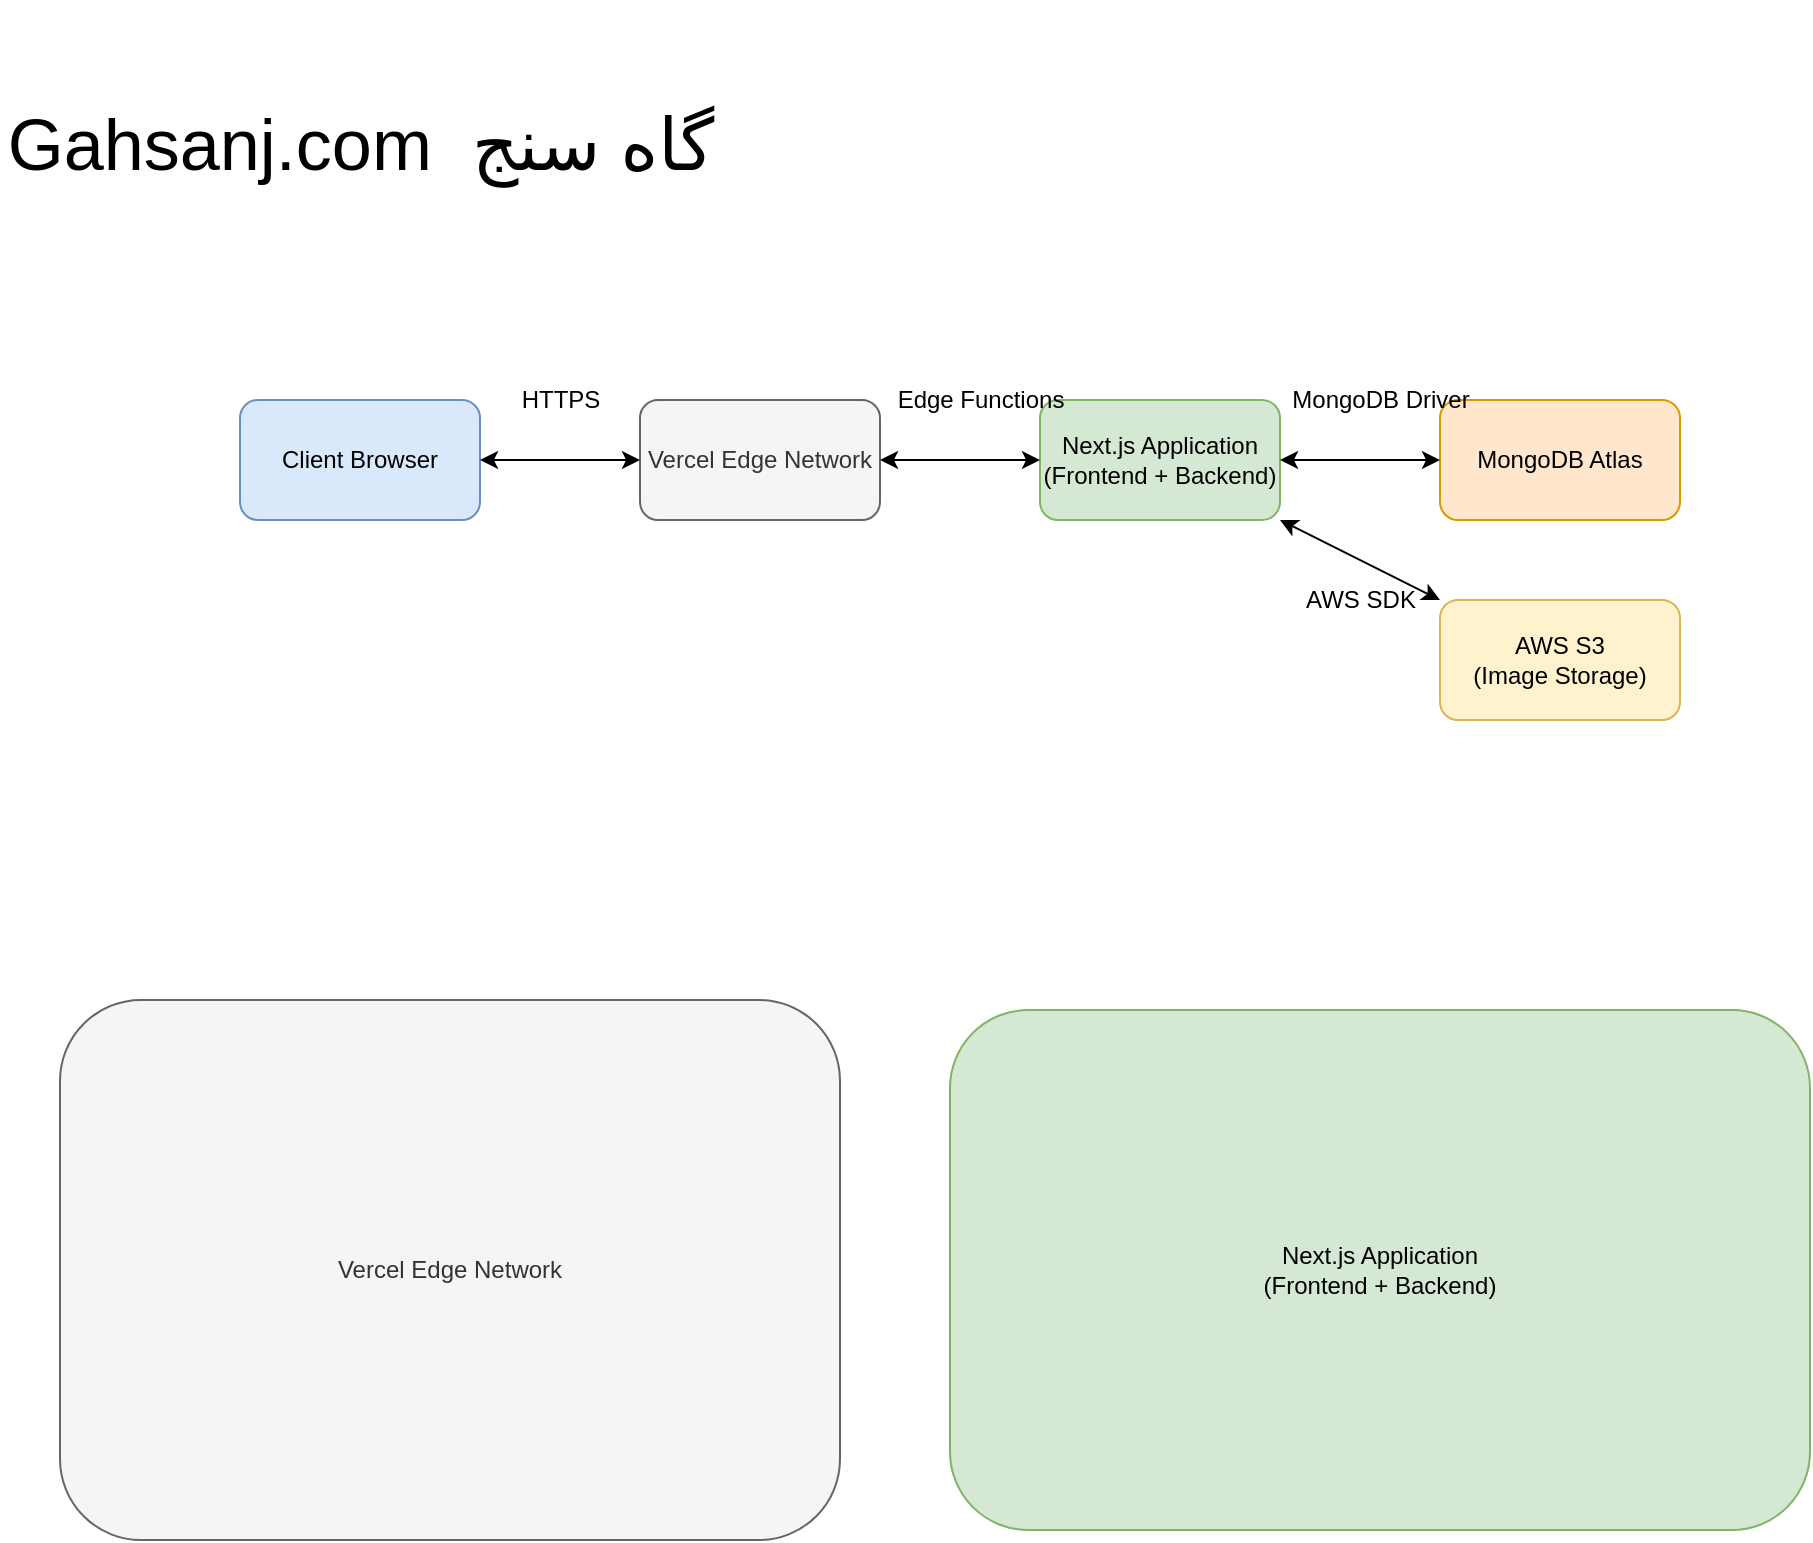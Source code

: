 <mxfile>
    <diagram id="system-architecture" name="System Architecture">
        <mxGraphModel dx="766" dy="824" grid="0" gridSize="10" guides="1" tooltips="1" connect="1" arrows="1" fold="1" page="0" pageScale="1" pageWidth="1100" pageHeight="850" math="0" shadow="0">
            <root>
                <mxCell id="0"/>
                <mxCell id="1" parent="0"/>
                <mxCell id="2" value="Client Browser" style="rounded=1;whiteSpace=wrap;html=1;fillColor=#dae8fc;strokeColor=#6c8ebf;" parent="1" vertex="1">
                    <mxGeometry x="40" y="160" width="120" height="60" as="geometry"/>
                </mxCell>
                <mxCell id="3" value="Vercel Edge Network" style="rounded=1;whiteSpace=wrap;html=1;fillColor=#f5f5f5;strokeColor=#666666;fontColor=#333333;" parent="1" vertex="1">
                    <mxGeometry x="240" y="160" width="120" height="60" as="geometry"/>
                </mxCell>
                <mxCell id="4" value="Next.js Application&#xa;(Frontend + Backend)" style="rounded=1;whiteSpace=wrap;html=1;fillColor=#d5e8d4;strokeColor=#82b366;" parent="1" vertex="1">
                    <mxGeometry x="440" y="160" width="120" height="60" as="geometry"/>
                </mxCell>
                <mxCell id="5" value="MongoDB Atlas" style="rounded=1;whiteSpace=wrap;html=1;fillColor=#ffe6cc;strokeColor=#d79b00;" parent="1" vertex="1">
                    <mxGeometry x="640" y="160" width="120" height="60" as="geometry"/>
                </mxCell>
                <mxCell id="6" value="AWS S3&#xa;(Image Storage)" style="rounded=1;whiteSpace=wrap;html=1;fillColor=#fff2cc;strokeColor=#d6b656;" parent="1" vertex="1">
                    <mxGeometry x="640" y="260" width="120" height="60" as="geometry"/>
                </mxCell>
                <mxCell id="7" value="" style="endArrow=classic;startArrow=classic;html=1;rounded=0;" parent="1" source="2" target="3" edge="1">
                    <mxGeometry width="50" height="50" relative="1" as="geometry"/>
                </mxCell>
                <mxCell id="8" value="" style="endArrow=classic;startArrow=classic;html=1;rounded=0;" parent="1" source="3" target="4" edge="1">
                    <mxGeometry width="50" height="50" relative="1" as="geometry"/>
                </mxCell>
                <mxCell id="9" value="" style="endArrow=classic;startArrow=classic;html=1;rounded=0;" parent="1" source="4" target="5" edge="1">
                    <mxGeometry width="50" height="50" relative="1" as="geometry"/>
                </mxCell>
                <mxCell id="10" value="" style="endArrow=classic;startArrow=classic;html=1;rounded=0;" parent="1" source="4" target="6" edge="1">
                    <mxGeometry width="50" height="50" relative="1" as="geometry"/>
                </mxCell>
                <mxCell id="11" value="HTTPS" style="text;html=1;align=center;verticalAlign=middle;resizable=0;points=[];" parent="1" vertex="1">
                    <mxGeometry x="170" y="150" width="60" height="20" as="geometry"/>
                </mxCell>
                <mxCell id="12" value="Edge Functions" style="text;html=1;align=center;verticalAlign=middle;resizable=0;points=[];" parent="1" vertex="1">
                    <mxGeometry x="360" y="150" width="100" height="20" as="geometry"/>
                </mxCell>
                <mxCell id="13" value="MongoDB Driver" style="text;html=1;align=center;verticalAlign=middle;resizable=0;points=[];" parent="1" vertex="1">
                    <mxGeometry x="560" y="150" width="100" height="20" as="geometry"/>
                </mxCell>
                <mxCell id="14" value="AWS SDK" style="text;html=1;align=center;verticalAlign=middle;resizable=0;points=[];" parent="1" vertex="1">
                    <mxGeometry x="560" y="250" width="80" height="20" as="geometry"/>
                </mxCell>
                <mxCell id="15" value="&lt;font style=&quot;font-size: 36px;&quot;&gt;&lt;br&gt;Gahsanj.com&amp;nbsp; گاه سنج&lt;/font&gt;" style="text;html=1;align=center;verticalAlign=middle;resizable=0;points=[];autosize=1;strokeColor=none;fillColor=none;" parent="1" vertex="1">
                    <mxGeometry x="-80" y="-40" width="360" height="100" as="geometry"/>
                </mxCell>
                <mxCell id="16" value="Vercel Edge Network" style="rounded=1;whiteSpace=wrap;html=1;fillColor=#f5f5f5;strokeColor=#666666;fontColor=#333333;" parent="1" vertex="1">
                    <mxGeometry x="-50" y="460" width="390" height="270" as="geometry"/>
                </mxCell>
                <mxCell id="17" value="Next.js Application&#xa;(Frontend + Backend)" style="rounded=1;whiteSpace=wrap;html=1;fillColor=#d5e8d4;strokeColor=#82b366;" parent="1" vertex="1">
                    <mxGeometry x="395" y="465" width="430" height="260" as="geometry"/>
                </mxCell>
            </root>
        </mxGraphModel>
    </diagram>
    <diagram id="nextjs-architecture" name="Next.js Architecture">
        <mxGraphModel grid="0" page="0" gridSize="10" guides="1" tooltips="1" connect="1" arrows="1" fold="1" pageScale="1" pageWidth="1100" pageHeight="850" math="0" shadow="0">
            <root>
                <mxCell id="0"/>
                <mxCell id="1" parent="0"/>
                <mxCell id="2" value="App Router (app/)" style="swimlane;fontStyle=0;childLayout=stackLayout;horizontal=1;startSize=30;horizontalStack=0;resizeParent=1;resizeParentMax=0;resizeLast=0;collapsible=1;marginBottom=0;fillColor=#dae8fc;strokeColor=#6c8ebf;" parent="1" vertex="1">
                    <mxGeometry x="40" y="40" width="250" height="170" as="geometry"/>
                </mxCell>
                <mxCell id="3" value="dashboard/" style="text;strokeColor=none;fillColor=none;align=left;verticalAlign=middle;spacingLeft=4;spacingRight=4;overflow=hidden;points=[[0,0.5],[1,0.5]];portConstraint=eastwest;rotatable=0;" parent="2" vertex="1">
                    <mxGeometry y="30" width="250" height="30" as="geometry"/>
                </mxCell>
                <mxCell id="4" value="DateConverter/" style="text;strokeColor=none;fillColor=none;align=left;verticalAlign=middle;spacingLeft=4;spacingRight=4;overflow=hidden;points=[[0,0.5],[1,0.5]];portConstraint=eastwest;rotatable=0;" parent="2" vertex="1">
                    <mxGeometry y="60" width="250" height="30" as="geometry"/>
                </mxCell>
                <mxCell id="5" value="api/" style="text;strokeColor=none;fillColor=none;align=left;verticalAlign=middle;spacingLeft=4;spacingRight=4;overflow=hidden;points=[[0,0.5],[1,0.5]];portConstraint=eastwest;rotatable=0;" parent="2" vertex="1">
                    <mxGeometry y="90" width="250" height="30" as="geometry"/>
                </mxCell>
                <mxCell id="6" value="auth/" style="text;strokeColor=none;fillColor=none;align=left;verticalAlign=middle;spacingLeft=4;spacingRight=4;overflow=hidden;points=[[0,0.5],[1,0.5]];portConstraint=eastwest;rotatable=0;" parent="2" vertex="1">
                    <mxGeometry y="120" width="250" height="50" as="geometry"/>
                </mxCell>
                <mxCell id="7" value="API Routes" style="swimlane;fontStyle=0;childLayout=stackLayout;horizontal=1;startSize=30;horizontalStack=0;resizeParent=1;resizeParentMax=0;resizeLast=0;collapsible=1;marginBottom=0;fillColor=#d5e8d4;strokeColor=#82b366;" parent="1" vertex="1">
                    <mxGeometry x="320" y="40" width="240" height="150" as="geometry">
                        <mxRectangle x="320" y="40" width="100" height="30" as="alternateBounds"/>
                    </mxGeometry>
                </mxCell>
                <mxCell id="8" value="/api/occasions" style="text;strokeColor=none;fillColor=none;align=left;verticalAlign=middle;spacingLeft=4;spacingRight=4;overflow=hidden;points=[[0,0.5],[1,0.5]];portConstraint=eastwest;rotatable=0;" parent="7" vertex="1">
                    <mxGeometry y="30" width="240" height="30" as="geometry"/>
                </mxCell>
                <mxCell id="9" value="/api/occasions/[id]" style="text;strokeColor=none;fillColor=none;align=left;verticalAlign=middle;spacingLeft=4;spacingRight=4;overflow=hidden;points=[[0,0.5],[1,0.5]];portConstraint=eastwest;rotatable=0;" parent="7" vertex="1">
                    <mxGeometry y="60" width="240" height="30" as="geometry"/>
                </mxCell>
                <mxCell id="10" value="/api/upload" style="text;strokeColor=none;fillColor=none;align=left;verticalAlign=middle;spacingLeft=4;spacingRight=4;overflow=hidden;points=[[0,0.5],[1,0.5]];portConstraint=eastwest;rotatable=0;" parent="7" vertex="1">
                    <mxGeometry y="90" width="240" height="30" as="geometry"/>
                </mxCell>
                <mxCell id="11" value="/api/auth/[...nextauth]" style="text;strokeColor=none;fillColor=none;align=left;verticalAlign=middle;spacingLeft=4;spacingRight=4;overflow=hidden;points=[[0,0.5],[1,0.5]];portConstraint=eastwest;rotatable=0;" parent="7" vertex="1">
                    <mxGeometry y="120" width="240" height="30" as="geometry"/>
                </mxCell>
                <mxCell id="12" value="Shared Components" style="swimlane;fontStyle=0;childLayout=stackLayout;horizontal=1;startSize=30;horizontalStack=0;resizeParent=1;resizeParentMax=0;resizeLast=0;collapsible=1;marginBottom=0;fillColor=#ffe6cc;strokeColor=#d79b00;" parent="1" vertex="1">
                    <mxGeometry x="600" y="40" width="200" height="120" as="geometry"/>
                </mxCell>
                <mxCell id="13" value="ClientLayout" style="text;strokeColor=none;fillColor=none;align=left;verticalAlign=middle;spacingLeft=4;spacingRight=4;overflow=hidden;points=[[0,0.5],[1,0.5]];portConstraint=eastwest;rotatable=0;" parent="12" vertex="1">
                    <mxGeometry y="30" width="200" height="30" as="geometry"/>
                </mxCell>
                <mxCell id="14" value="FarakhorMobileDarkIframe" style="text;strokeColor=none;fillColor=none;align=left;verticalAlign=middle;spacingLeft=4;spacingRight=4;overflow=hidden;points=[[0,0.5],[1,0.5]];portConstraint=eastwest;rotatable=0;" parent="12" vertex="1">
                    <mxGeometry y="60" width="200" height="30" as="geometry"/>
                </mxCell>
                <mxCell id="15" value="[Other Components]" style="text;strokeColor=none;fillColor=none;align=left;verticalAlign=middle;spacingLeft=4;spacingRight=4;overflow=hidden;points=[[0,0.5],[1,0.5]];portConstraint=eastwest;rotatable=0;" parent="12" vertex="1">
                    <mxGeometry y="90" width="200" height="30" as="geometry"/>
                </mxCell>
                <mxCell id="16" value="MongoDB Schema" style="swimlane;fontStyle=0;childLayout=stackLayout;horizontal=1;startSize=30;horizontalStack=0;resizeParent=1;resizeParentMax=0;resizeLast=0;collapsible=1;marginBottom=0;fillColor=#fff2cc;strokeColor=#d6b656;" parent="1" vertex="1">
                    <mxGeometry x="40" y="240" width="339" height="270" as="geometry"/>
                </mxCell>
                <mxCell id="17" value="Occasion {&#xa;  ShortTitle: String,&#xa;  EventTitle: String,&#xa;  Month: String,&#xa;  PersianDayNumber: Number,&#xa;  Georgian: String,&#xa;  ModalImageLink: String,&#xa;  LogoLink: String,&#xa;  Text: String,&#xa;  ...other fields&#xa;}" style="text;strokeColor=none;fillColor=none;align=left;verticalAlign=top;spacingLeft=4;spacingRight=4;overflow=hidden;points=[[0,0.5],[1,0.5]];portConstraint=eastwest;rotatable=0;" parent="16" vertex="1">
                    <mxGeometry y="30" width="339" height="240" as="geometry"/>
                </mxCell>
            </root>
        </mxGraphModel>
    </diagram>
    <diagram id="uml-class-diagram" name="UML Class Diagram">
        <mxGraphModel dx="673" dy="471" grid="0" gridSize="10" guides="1" tooltips="1" connect="1" arrows="1" fold="1" page="0" pageScale="1" pageWidth="1100" pageHeight="850" math="0" shadow="0">
            <root>
                <mxCell id="0"/>
                <mxCell id="1" parent="0"/>
                <mxCell id="uml1" value="Occasion" style="swimlane;fontStyle=1;align=center;verticalAlign=top;childLayout=stackLayout;horizontal=1;startSize=26;horizontalStack=0;resizeParent=1;resizeParentMax=0;resizeLast=0;collapsible=1;marginBottom=0;fillColor=#dae8fc;strokeColor=#6c8ebf;" parent="1" vertex="1">
                    <mxGeometry x="40" y="40" width="240" height="320" as="geometry"/>
                </mxCell>
                <mxCell id="uml2" value="+ id: string&#xa;+ ShortTitle: string&#xa;+ EventTitle: string&#xa;+ Month: string&#xa;+ PersianDayNumber: number&#xa;+ PersianDayNumberK: number&#xa;+ Georgian: string&#xa;+ GeorgianK: string&#xa;+ ModalImageLink: string&#xa;+ LogoLink: string&#xa;+ Text: string&#xa;+ RefLink: string&#xa;+ importantDay: boolean&#xa;+ ModalStatus: boolean&#xa;+ globalDay: boolean" style="text;strokeColor=none;fillColor=none;align=left;verticalAlign=top;spacingLeft=4;spacingRight=4;overflow=hidden;rotatable=0;points=[[0,0.5],[1,0.5]];portConstraint=eastwest;" parent="uml1" vertex="1">
                    <mxGeometry y="26" width="240" height="294" as="geometry"/>
                </mxCell>
                <mxCell id="uml3" value="OccasionService" style="swimlane;fontStyle=1;align=center;verticalAlign=top;childLayout=stackLayout;horizontal=1;startSize=26;horizontalStack=0;resizeParent=1;resizeParentMax=0;resizeLast=0;collapsible=1;marginBottom=0;fillColor=#d5e8d4;strokeColor=#82b366;" parent="1" vertex="1">
                    <mxGeometry x="360" y="40" width="280" height="160" as="geometry"/>
                </mxCell>
                <mxCell id="uml4" value="+ getAllOccasions(): Promise&lt;Occasion[]&gt;&#xa;+ getOccasionById(id: string): Promise&lt;Occasion&gt;&#xa;+ createOccasion(data: OccasionDTO): Promise&lt;Occasion&gt;&#xa;+ updateOccasion(id: string, data: OccasionDTO): Promise&lt;Occasion&gt;&#xa;+ deleteOccasion(id: string): Promise&lt;void&gt;&#xa;+ uploadImage(file: File, type: string): Promise&lt;string&gt;" style="text;strokeColor=none;fillColor=none;align=left;verticalAlign=top;spacingLeft=4;spacingRight=4;overflow=hidden;rotatable=0;points=[[0,0.5],[1,0.5]];portConstraint=eastwest;" parent="uml3" vertex="1">
                    <mxGeometry y="26" width="280" height="134" as="geometry"/>
                </mxCell>
                <mxCell id="uml5" value="AddOccasionPage" style="swimlane;fontStyle=1;align=center;verticalAlign=top;childLayout=stackLayout;horizontal=1;startSize=26;horizontalStack=0;resizeParent=1;resizeParentMax=0;resizeLast=0;collapsible=1;marginBottom=0;fillColor=#ffe6cc;strokeColor=#d79b00;" parent="1" vertex="1">
                    <mxGeometry x="40" y="400" width="280" height="200" as="geometry"/>
                </mxCell>
                <mxCell id="uml6" value="- occasion: NewOccasion&#xa;- saving: boolean&#xa;- logoUrl: string&#xa;- imageUrl: string&#xa;- showHelpModal: boolean" style="text;strokeColor=none;fillColor=none;align=left;verticalAlign=top;spacingLeft=4;spacingRight=4;overflow=hidden;rotatable=0;points=[[0,0.5],[1,0.5]];portConstraint=eastwest;" vertex="1" parent="uml5">
                    <mxGeometry y="26" width="280" height="94" as="geometry"/>
                </mxCell>
                <mxCell id="uml7" value="+ handleSubmit(e: FormEvent): Promise&lt;void&gt;&#xa;+ handleChange(e: ChangeEvent): void&#xa;+ uploadFile(file: File, type: string): Promise&lt;string&gt;&#xa;+ handleDrop(e: DragEvent, type: string): void" style="text;strokeColor=none;fillColor=none;align=left;verticalAlign=top;spacingLeft=4;spacingRight=4;overflow=hidden;rotatable=0;points=[[0,0.5],[1,0.5]];portConstraint=eastwest;" vertex="1" parent="uml5">
                    <mxGeometry y="120" width="280" height="80" as="geometry"/>
                </mxCell>
                <mxCell id="uml8" value="DateConverter" style="swimlane;fontStyle=1;align=center;verticalAlign=top;childLayout=stackLayout;horizontal=1;startSize=26;horizontalStack=0;resizeParent=1;resizeParentMax=0;resizeLast=0;collapsible=1;marginBottom=0;fillColor=#f8cecc;strokeColor=#b85450;" vertex="1" parent="1">
                    <mxGeometry x="360" y="400" width="280" height="120" as="geometry"/>
                </mxCell>
                <mxCell id="uml9" value="+ toGregorian(jy: number, jm: number, jd: number): Date&#xa;+ toJalaali(gy: number, gm: number, gd: number): JalaaliDate&#xa;+ isLeapJalaaliYear(jy: number): boolean" style="text;strokeColor=none;fillColor=none;align=left;verticalAlign=top;spacingLeft=4;spacingRight=4;overflow=hidden;rotatable=0;points=[[0,0.5],[1,0.5]];portConstraint=eastwest;" vertex="1" parent="uml8">
                    <mxGeometry y="26" width="280" height="94" as="geometry"/>
                </mxCell>
                <mxCell id="uml10" value="" style="endArrow=open;endFill=1;endSize=12;html=1;rounded=0;" edge="1" parent="1" source="uml5" target="uml3">
                    <mxGeometry width="160" relative="1" as="geometry"/>
                </mxCell>
                <mxCell id="uml11" value="uses" style="edgeLabel;html=1;align=center;verticalAlign=middle;resizable=0;points=[];" connectable="0" vertex="1" parent="uml10">
                    <mxGeometry x="-0.2" relative="1" as="geometry">
                        <mxPoint as="offset"/>
                    </mxGeometry>
                </mxCell>
                <mxCell id="uml12" value="" style="endArrow=open;endFill=1;endSize=12;html=1;rounded=0;" edge="1" parent="1" source="uml3" target="uml1">
                    <mxGeometry width="160" relative="1" as="geometry"/>
                </mxCell>
                <mxCell id="uml13" value="manages" style="edgeLabel;html=1;align=center;verticalAlign=middle;resizable=0;points=[];" connectable="0" vertex="1" parent="uml12">
                    <mxGeometry x="-0.2" relative="1" as="geometry">
                        <mxPoint as="offset"/>
                    </mxGeometry>
                </mxCell>
            </root>
        </mxGraphModel>
    </diagram>
    <diagram id="sequence-diagram" name="Frontend-Backend Communication">
        <mxGraphModel dx="673" dy="471" grid="0" gridSize="10" guides="1" tooltips="1" connect="1" arrows="1" fold="1" page="0" pageScale="1" pageWidth="1100" pageHeight="850" math="0" shadow="0">
            <root>
                <mxCell id="0"/>
                <mxCell id="1" parent="0"/>
                <mxCell id="seq1" value="AddOccasionPage" style="shape=umlLifeline;perimeter=lifelinePerimeter;whiteSpace=wrap;html=1;container=1;collapsible=0;recursiveResize=0;outlineConnect=0;fillColor=#ffe6cc;strokeColor=#d79b00;" parent="1" vertex="1">
                    <mxGeometry x="40" y="40" width="100" height="600" as="geometry"/>
                </mxCell>
                <mxCell id="seq2" value="API Route&#xa;/api/occasions" style="shape=umlLifeline;perimeter=lifelinePerimeter;whiteSpace=wrap;html=1;container=1;collapsible=0;recursiveResize=0;outlineConnect=0;fillColor=#d5e8d4;strokeColor=#82b366;" parent="1" vertex="1">
                    <mxGeometry x="200" y="40" width="100" height="600" as="geometry"/>
                </mxCell>
                <mxCell id="seq3" value="MongoDB" style="shape=umlLifeline;perimeter=lifelinePerimeter;whiteSpace=wrap;html=1;container=1;collapsible=0;recursiveResize=0;outlineConnect=0;fillColor=#fff2cc;strokeColor=#d6b656;" parent="1" vertex="1">
                    <mxGeometry x="360" y="40" width="100" height="600" as="geometry"/>
                </mxCell>
                <mxCell id="seq4" value="AWS S3" style="shape=umlLifeline;perimeter=lifelinePerimeter;whiteSpace=wrap;html=1;container=1;collapsible=0;recursiveResize=0;outlineConnect=0;fillColor=#f8cecc;strokeColor=#b85450;" parent="1" vertex="1">
                    <mxGeometry x="520" y="40" width="100" height="600" as="geometry"/>
                </mxCell>
                <mxCell id="seq5" value="1. Submit Occasion Form" style="html=1;verticalAlign=bottom;endArrow=block;rounded=0;" parent="1" source="seq1" target="seq2" edge="1">
                    <mxGeometry width="80" relative="1" as="geometry">
                        <mxPoint x="90" y="120" as="sourcePoint"/>
                        <mxPoint x="170" y="120" as="targetPoint"/>
                        <Array as="points">
                            <mxPoint x="150" y="120"/>
                        </Array>
                    </mxGeometry>
                </mxCell>
                <mxCell id="seq6" value="2. Validate &amp; Process" style="html=1;verticalAlign=bottom;endArrow=block;rounded=0;" parent="1" source="seq2" target="seq3" edge="1">
                    <mxGeometry width="80" relative="1" as="geometry">
                        <mxPoint x="250" y="160" as="sourcePoint"/>
                        <mxPoint x="330" y="160" as="targetPoint"/>
                        <Array as="points">
                            <mxPoint x="310" y="160"/>
                        </Array>
                    </mxGeometry>
                </mxCell>
                <mxCell id="seq7" value="3. Save Occasion" style="html=1;verticalAlign=bottom;endArrow=block;rounded=0;" parent="1" source="seq3" target="seq2" edge="1">
                    <mxGeometry width="80" relative="1" as="geometry">
                        <mxPoint x="410" y="200" as="sourcePoint"/>
                        <mxPoint x="330" y="200" as="targetPoint"/>
                        <Array as="points">
                            <mxPoint x="310" y="200"/>
                        </Array>
                    </mxGeometry>
                </mxCell>
                <mxCell id="seq8" value="4. Return Success" style="html=1;verticalAlign=bottom;endArrow=block;rounded=0;" parent="1" source="seq2" target="seq1" edge="1">
                    <mxGeometry width="80" relative="1" as="geometry">
                        <mxPoint x="250" y="240" as="sourcePoint"/>
                        <mxPoint x="170" y="240" as="targetPoint"/>
                        <Array as="points">
                            <mxPoint x="150" y="240"/>
                        </Array>
                    </mxGeometry>
                </mxCell>
                <mxCell id="seq9" value="5. Upload Image" style="html=1;verticalAlign=bottom;endArrow=block;rounded=0;" parent="1" source="seq1" target="seq2" edge="1">
                    <mxGeometry width="80" relative="1" as="geometry">
                        <mxPoint x="90" y="320" as="sourcePoint"/>
                        <mxPoint x="170" y="320" as="targetPoint"/>
                        <Array as="points">
                            <mxPoint x="150" y="320"/>
                        </Array>
                    </mxGeometry>
                </mxCell>
                <mxCell id="seq10" value="6. Store in S3" style="html=1;verticalAlign=bottom;endArrow=block;rounded=0;" parent="1" source="seq2" target="seq4" edge="1">
                    <mxGeometry width="80" relative="1" as="geometry">
                        <mxPoint x="250" y="360" as="sourcePoint"/>
                        <mxPoint x="490" y="360" as="targetPoint"/>
                        <Array as="points">
                            <mxPoint x="310" y="360"/>
                        </Array>
                    </mxGeometry>
                </mxCell>
                <mxCell id="seq11" value="7. Return URL" style="html=1;verticalAlign=bottom;endArrow=block;rounded=0;" parent="1" source="seq4" target="seq2" edge="1">
                    <mxGeometry width="80" relative="1" as="geometry">
                        <mxPoint x="490" y="400" as="sourcePoint"/>
                        <mxPoint x="250" y="400" as="targetPoint"/>
                        <Array as="points">
                            <mxPoint x="310" y="400"/>
                        </Array>
                    </mxGeometry>
                </mxCell>
                <mxCell id="seq12" value="8. Return Image URL" style="html=1;verticalAlign=bottom;endArrow=block;rounded=0;" parent="1" source="seq2" target="seq1" edge="1">
                    <mxGeometry width="80" relative="1" as="geometry">
                        <mxPoint x="250" y="440" as="sourcePoint"/>
                        <mxPoint x="170" y="440" as="targetPoint"/>
                        <Array as="points">
                            <mxPoint x="150" y="440"/>
                        </Array>
                    </mxGeometry>
                </mxCell>
            </root>
        </mxGraphModel>
    </diagram>
</mxfile>